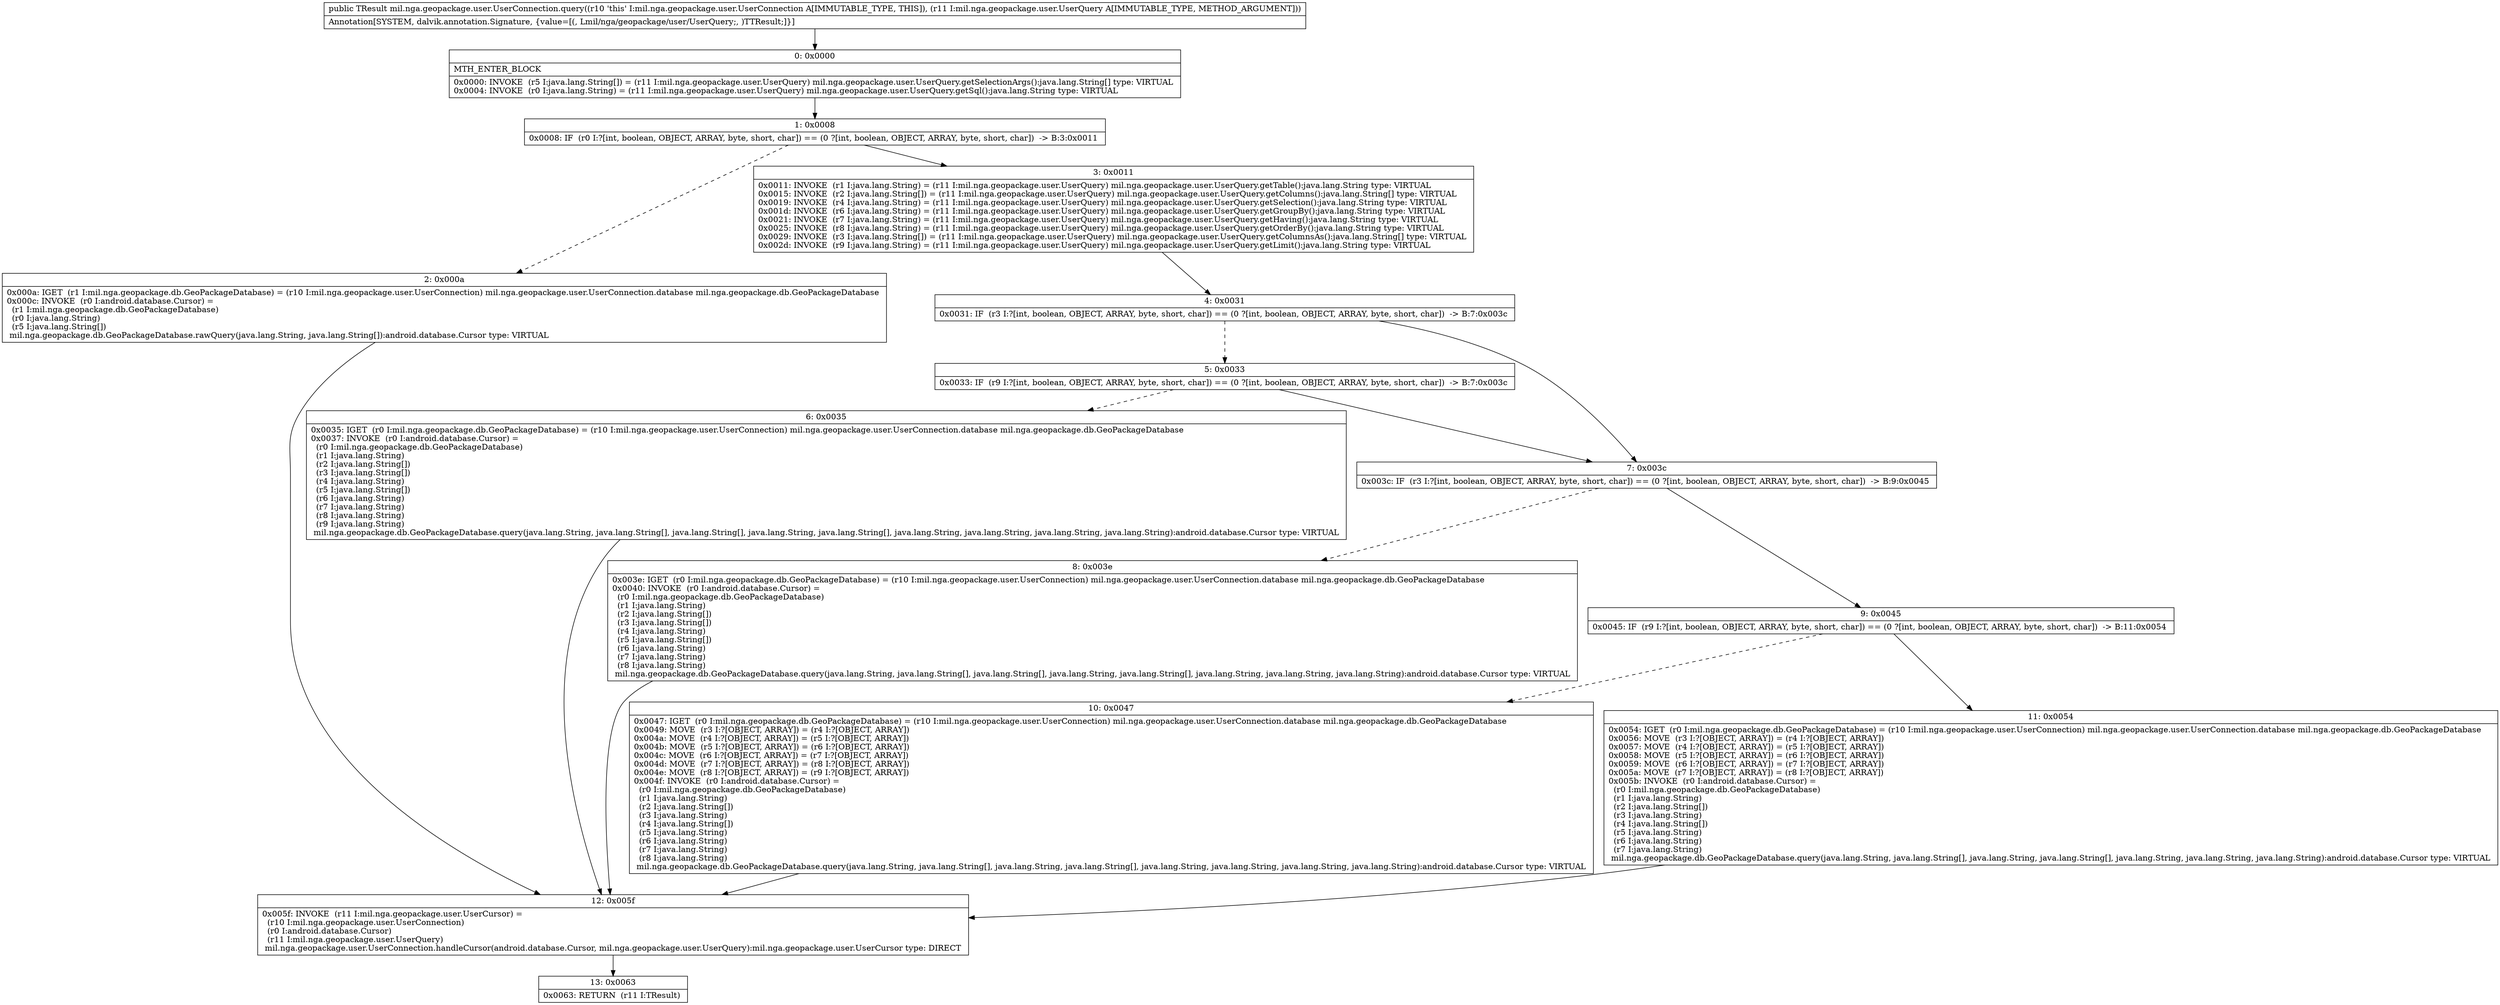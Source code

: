 digraph "CFG formil.nga.geopackage.user.UserConnection.query(Lmil\/nga\/geopackage\/user\/UserQuery;)Lmil\/nga\/geopackage\/user\/UserCursor;" {
Node_0 [shape=record,label="{0\:\ 0x0000|MTH_ENTER_BLOCK\l|0x0000: INVOKE  (r5 I:java.lang.String[]) = (r11 I:mil.nga.geopackage.user.UserQuery) mil.nga.geopackage.user.UserQuery.getSelectionArgs():java.lang.String[] type: VIRTUAL \l0x0004: INVOKE  (r0 I:java.lang.String) = (r11 I:mil.nga.geopackage.user.UserQuery) mil.nga.geopackage.user.UserQuery.getSql():java.lang.String type: VIRTUAL \l}"];
Node_1 [shape=record,label="{1\:\ 0x0008|0x0008: IF  (r0 I:?[int, boolean, OBJECT, ARRAY, byte, short, char]) == (0 ?[int, boolean, OBJECT, ARRAY, byte, short, char])  \-\> B:3:0x0011 \l}"];
Node_2 [shape=record,label="{2\:\ 0x000a|0x000a: IGET  (r1 I:mil.nga.geopackage.db.GeoPackageDatabase) = (r10 I:mil.nga.geopackage.user.UserConnection) mil.nga.geopackage.user.UserConnection.database mil.nga.geopackage.db.GeoPackageDatabase \l0x000c: INVOKE  (r0 I:android.database.Cursor) = \l  (r1 I:mil.nga.geopackage.db.GeoPackageDatabase)\l  (r0 I:java.lang.String)\l  (r5 I:java.lang.String[])\l mil.nga.geopackage.db.GeoPackageDatabase.rawQuery(java.lang.String, java.lang.String[]):android.database.Cursor type: VIRTUAL \l}"];
Node_3 [shape=record,label="{3\:\ 0x0011|0x0011: INVOKE  (r1 I:java.lang.String) = (r11 I:mil.nga.geopackage.user.UserQuery) mil.nga.geopackage.user.UserQuery.getTable():java.lang.String type: VIRTUAL \l0x0015: INVOKE  (r2 I:java.lang.String[]) = (r11 I:mil.nga.geopackage.user.UserQuery) mil.nga.geopackage.user.UserQuery.getColumns():java.lang.String[] type: VIRTUAL \l0x0019: INVOKE  (r4 I:java.lang.String) = (r11 I:mil.nga.geopackage.user.UserQuery) mil.nga.geopackage.user.UserQuery.getSelection():java.lang.String type: VIRTUAL \l0x001d: INVOKE  (r6 I:java.lang.String) = (r11 I:mil.nga.geopackage.user.UserQuery) mil.nga.geopackage.user.UserQuery.getGroupBy():java.lang.String type: VIRTUAL \l0x0021: INVOKE  (r7 I:java.lang.String) = (r11 I:mil.nga.geopackage.user.UserQuery) mil.nga.geopackage.user.UserQuery.getHaving():java.lang.String type: VIRTUAL \l0x0025: INVOKE  (r8 I:java.lang.String) = (r11 I:mil.nga.geopackage.user.UserQuery) mil.nga.geopackage.user.UserQuery.getOrderBy():java.lang.String type: VIRTUAL \l0x0029: INVOKE  (r3 I:java.lang.String[]) = (r11 I:mil.nga.geopackage.user.UserQuery) mil.nga.geopackage.user.UserQuery.getColumnsAs():java.lang.String[] type: VIRTUAL \l0x002d: INVOKE  (r9 I:java.lang.String) = (r11 I:mil.nga.geopackage.user.UserQuery) mil.nga.geopackage.user.UserQuery.getLimit():java.lang.String type: VIRTUAL \l}"];
Node_4 [shape=record,label="{4\:\ 0x0031|0x0031: IF  (r3 I:?[int, boolean, OBJECT, ARRAY, byte, short, char]) == (0 ?[int, boolean, OBJECT, ARRAY, byte, short, char])  \-\> B:7:0x003c \l}"];
Node_5 [shape=record,label="{5\:\ 0x0033|0x0033: IF  (r9 I:?[int, boolean, OBJECT, ARRAY, byte, short, char]) == (0 ?[int, boolean, OBJECT, ARRAY, byte, short, char])  \-\> B:7:0x003c \l}"];
Node_6 [shape=record,label="{6\:\ 0x0035|0x0035: IGET  (r0 I:mil.nga.geopackage.db.GeoPackageDatabase) = (r10 I:mil.nga.geopackage.user.UserConnection) mil.nga.geopackage.user.UserConnection.database mil.nga.geopackage.db.GeoPackageDatabase \l0x0037: INVOKE  (r0 I:android.database.Cursor) = \l  (r0 I:mil.nga.geopackage.db.GeoPackageDatabase)\l  (r1 I:java.lang.String)\l  (r2 I:java.lang.String[])\l  (r3 I:java.lang.String[])\l  (r4 I:java.lang.String)\l  (r5 I:java.lang.String[])\l  (r6 I:java.lang.String)\l  (r7 I:java.lang.String)\l  (r8 I:java.lang.String)\l  (r9 I:java.lang.String)\l mil.nga.geopackage.db.GeoPackageDatabase.query(java.lang.String, java.lang.String[], java.lang.String[], java.lang.String, java.lang.String[], java.lang.String, java.lang.String, java.lang.String, java.lang.String):android.database.Cursor type: VIRTUAL \l}"];
Node_7 [shape=record,label="{7\:\ 0x003c|0x003c: IF  (r3 I:?[int, boolean, OBJECT, ARRAY, byte, short, char]) == (0 ?[int, boolean, OBJECT, ARRAY, byte, short, char])  \-\> B:9:0x0045 \l}"];
Node_8 [shape=record,label="{8\:\ 0x003e|0x003e: IGET  (r0 I:mil.nga.geopackage.db.GeoPackageDatabase) = (r10 I:mil.nga.geopackage.user.UserConnection) mil.nga.geopackage.user.UserConnection.database mil.nga.geopackage.db.GeoPackageDatabase \l0x0040: INVOKE  (r0 I:android.database.Cursor) = \l  (r0 I:mil.nga.geopackage.db.GeoPackageDatabase)\l  (r1 I:java.lang.String)\l  (r2 I:java.lang.String[])\l  (r3 I:java.lang.String[])\l  (r4 I:java.lang.String)\l  (r5 I:java.lang.String[])\l  (r6 I:java.lang.String)\l  (r7 I:java.lang.String)\l  (r8 I:java.lang.String)\l mil.nga.geopackage.db.GeoPackageDatabase.query(java.lang.String, java.lang.String[], java.lang.String[], java.lang.String, java.lang.String[], java.lang.String, java.lang.String, java.lang.String):android.database.Cursor type: VIRTUAL \l}"];
Node_9 [shape=record,label="{9\:\ 0x0045|0x0045: IF  (r9 I:?[int, boolean, OBJECT, ARRAY, byte, short, char]) == (0 ?[int, boolean, OBJECT, ARRAY, byte, short, char])  \-\> B:11:0x0054 \l}"];
Node_10 [shape=record,label="{10\:\ 0x0047|0x0047: IGET  (r0 I:mil.nga.geopackage.db.GeoPackageDatabase) = (r10 I:mil.nga.geopackage.user.UserConnection) mil.nga.geopackage.user.UserConnection.database mil.nga.geopackage.db.GeoPackageDatabase \l0x0049: MOVE  (r3 I:?[OBJECT, ARRAY]) = (r4 I:?[OBJECT, ARRAY]) \l0x004a: MOVE  (r4 I:?[OBJECT, ARRAY]) = (r5 I:?[OBJECT, ARRAY]) \l0x004b: MOVE  (r5 I:?[OBJECT, ARRAY]) = (r6 I:?[OBJECT, ARRAY]) \l0x004c: MOVE  (r6 I:?[OBJECT, ARRAY]) = (r7 I:?[OBJECT, ARRAY]) \l0x004d: MOVE  (r7 I:?[OBJECT, ARRAY]) = (r8 I:?[OBJECT, ARRAY]) \l0x004e: MOVE  (r8 I:?[OBJECT, ARRAY]) = (r9 I:?[OBJECT, ARRAY]) \l0x004f: INVOKE  (r0 I:android.database.Cursor) = \l  (r0 I:mil.nga.geopackage.db.GeoPackageDatabase)\l  (r1 I:java.lang.String)\l  (r2 I:java.lang.String[])\l  (r3 I:java.lang.String)\l  (r4 I:java.lang.String[])\l  (r5 I:java.lang.String)\l  (r6 I:java.lang.String)\l  (r7 I:java.lang.String)\l  (r8 I:java.lang.String)\l mil.nga.geopackage.db.GeoPackageDatabase.query(java.lang.String, java.lang.String[], java.lang.String, java.lang.String[], java.lang.String, java.lang.String, java.lang.String, java.lang.String):android.database.Cursor type: VIRTUAL \l}"];
Node_11 [shape=record,label="{11\:\ 0x0054|0x0054: IGET  (r0 I:mil.nga.geopackage.db.GeoPackageDatabase) = (r10 I:mil.nga.geopackage.user.UserConnection) mil.nga.geopackage.user.UserConnection.database mil.nga.geopackage.db.GeoPackageDatabase \l0x0056: MOVE  (r3 I:?[OBJECT, ARRAY]) = (r4 I:?[OBJECT, ARRAY]) \l0x0057: MOVE  (r4 I:?[OBJECT, ARRAY]) = (r5 I:?[OBJECT, ARRAY]) \l0x0058: MOVE  (r5 I:?[OBJECT, ARRAY]) = (r6 I:?[OBJECT, ARRAY]) \l0x0059: MOVE  (r6 I:?[OBJECT, ARRAY]) = (r7 I:?[OBJECT, ARRAY]) \l0x005a: MOVE  (r7 I:?[OBJECT, ARRAY]) = (r8 I:?[OBJECT, ARRAY]) \l0x005b: INVOKE  (r0 I:android.database.Cursor) = \l  (r0 I:mil.nga.geopackage.db.GeoPackageDatabase)\l  (r1 I:java.lang.String)\l  (r2 I:java.lang.String[])\l  (r3 I:java.lang.String)\l  (r4 I:java.lang.String[])\l  (r5 I:java.lang.String)\l  (r6 I:java.lang.String)\l  (r7 I:java.lang.String)\l mil.nga.geopackage.db.GeoPackageDatabase.query(java.lang.String, java.lang.String[], java.lang.String, java.lang.String[], java.lang.String, java.lang.String, java.lang.String):android.database.Cursor type: VIRTUAL \l}"];
Node_12 [shape=record,label="{12\:\ 0x005f|0x005f: INVOKE  (r11 I:mil.nga.geopackage.user.UserCursor) = \l  (r10 I:mil.nga.geopackage.user.UserConnection)\l  (r0 I:android.database.Cursor)\l  (r11 I:mil.nga.geopackage.user.UserQuery)\l mil.nga.geopackage.user.UserConnection.handleCursor(android.database.Cursor, mil.nga.geopackage.user.UserQuery):mil.nga.geopackage.user.UserCursor type: DIRECT \l}"];
Node_13 [shape=record,label="{13\:\ 0x0063|0x0063: RETURN  (r11 I:TResult) \l}"];
MethodNode[shape=record,label="{public TResult mil.nga.geopackage.user.UserConnection.query((r10 'this' I:mil.nga.geopackage.user.UserConnection A[IMMUTABLE_TYPE, THIS]), (r11 I:mil.nga.geopackage.user.UserQuery A[IMMUTABLE_TYPE, METHOD_ARGUMENT]))  | Annotation[SYSTEM, dalvik.annotation.Signature, \{value=[(, Lmil\/nga\/geopackage\/user\/UserQuery;, )TTResult;]\}]\l}"];
MethodNode -> Node_0;
Node_0 -> Node_1;
Node_1 -> Node_2[style=dashed];
Node_1 -> Node_3;
Node_2 -> Node_12;
Node_3 -> Node_4;
Node_4 -> Node_5[style=dashed];
Node_4 -> Node_7;
Node_5 -> Node_6[style=dashed];
Node_5 -> Node_7;
Node_6 -> Node_12;
Node_7 -> Node_8[style=dashed];
Node_7 -> Node_9;
Node_8 -> Node_12;
Node_9 -> Node_10[style=dashed];
Node_9 -> Node_11;
Node_10 -> Node_12;
Node_11 -> Node_12;
Node_12 -> Node_13;
}

